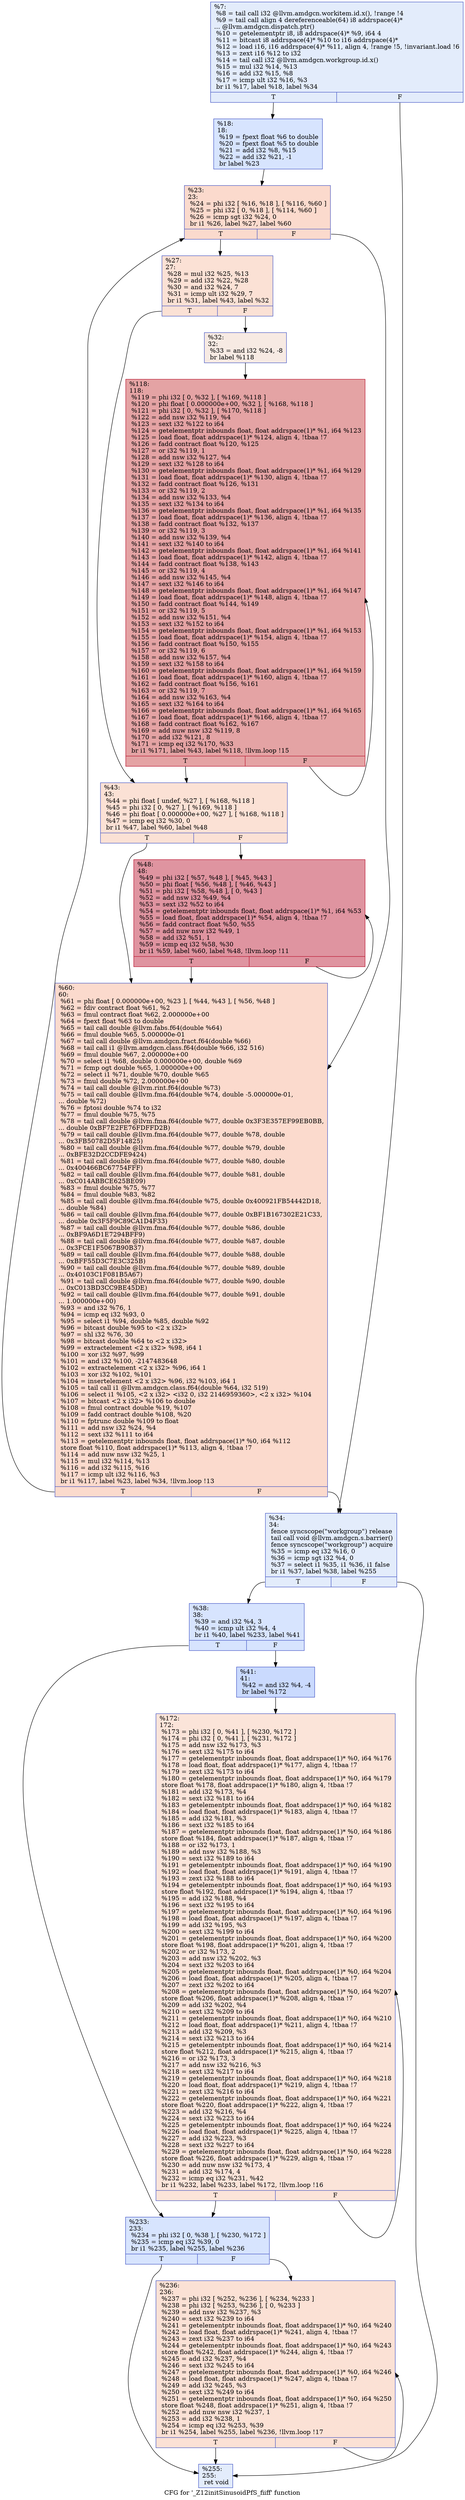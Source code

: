 digraph "CFG for '_Z12initSinusoidPfS_fiiff' function" {
	label="CFG for '_Z12initSinusoidPfS_fiiff' function";

	Node0x64cc460 [shape=record,color="#3d50c3ff", style=filled, fillcolor="#bfd3f670",label="{%7:\l  %8 = tail call i32 @llvm.amdgcn.workitem.id.x(), !range !4\l  %9 = tail call align 4 dereferenceable(64) i8 addrspace(4)*\l... @llvm.amdgcn.dispatch.ptr()\l  %10 = getelementptr i8, i8 addrspace(4)* %9, i64 4\l  %11 = bitcast i8 addrspace(4)* %10 to i16 addrspace(4)*\l  %12 = load i16, i16 addrspace(4)* %11, align 4, !range !5, !invariant.load !6\l  %13 = zext i16 %12 to i32\l  %14 = tail call i32 @llvm.amdgcn.workgroup.id.x()\l  %15 = mul i32 %14, %13\l  %16 = add i32 %15, %8\l  %17 = icmp ult i32 %16, %3\l  br i1 %17, label %18, label %34\l|{<s0>T|<s1>F}}"];
	Node0x64cc460:s0 -> Node0x64ce360;
	Node0x64cc460:s1 -> Node0x64ce3f0;
	Node0x64ce360 [shape=record,color="#3d50c3ff", style=filled, fillcolor="#a5c3fe70",label="{%18:\l18:                                               \l  %19 = fpext float %6 to double\l  %20 = fpext float %5 to double\l  %21 = add i32 %8, %15\l  %22 = add i32 %21, -1\l  br label %23\l}"];
	Node0x64ce360 -> Node0x64ce730;
	Node0x64ce730 [shape=record,color="#3d50c3ff", style=filled, fillcolor="#f7ac8e70",label="{%23:\l23:                                               \l  %24 = phi i32 [ %16, %18 ], [ %116, %60 ]\l  %25 = phi i32 [ 0, %18 ], [ %114, %60 ]\l  %26 = icmp sgt i32 %24, 0\l  br i1 %26, label %27, label %60\l|{<s0>T|<s1>F}}"];
	Node0x64ce730:s0 -> Node0x64ceb40;
	Node0x64ce730:s1 -> Node0x64ce820;
	Node0x64ceb40 [shape=record,color="#3d50c3ff", style=filled, fillcolor="#f7bca170",label="{%27:\l27:                                               \l  %28 = mul i32 %25, %13\l  %29 = add i32 %22, %28\l  %30 = and i32 %24, 7\l  %31 = icmp ult i32 %29, 7\l  br i1 %31, label %43, label %32\l|{<s0>T|<s1>F}}"];
	Node0x64ceb40:s0 -> Node0x64ceef0;
	Node0x64ceb40:s1 -> Node0x64cef40;
	Node0x64cef40 [shape=record,color="#3d50c3ff", style=filled, fillcolor="#eed0c070",label="{%32:\l32:                                               \l  %33 = and i32 %24, -8\l  br label %118\l}"];
	Node0x64cef40 -> Node0x64ce310;
	Node0x64ce3f0 [shape=record,color="#3d50c3ff", style=filled, fillcolor="#bfd3f670",label="{%34:\l34:                                               \l  fence syncscope(\"workgroup\") release\l  tail call void @llvm.amdgcn.s.barrier()\l  fence syncscope(\"workgroup\") acquire\l  %35 = icmp eq i32 %16, 0\l  %36 = icmp sgt i32 %4, 0\l  %37 = select i1 %35, i1 %36, i1 false\l  br i1 %37, label %38, label %255\l|{<s0>T|<s1>F}}"];
	Node0x64ce3f0:s0 -> Node0x64cf7d0;
	Node0x64ce3f0:s1 -> Node0x64cf860;
	Node0x64cf7d0 [shape=record,color="#3d50c3ff", style=filled, fillcolor="#a5c3fe70",label="{%38:\l38:                                               \l  %39 = and i32 %4, 3\l  %40 = icmp ult i32 %4, 4\l  br i1 %40, label %233, label %41\l|{<s0>T|<s1>F}}"];
	Node0x64cf7d0:s0 -> Node0x64cfb20;
	Node0x64cf7d0:s1 -> Node0x64cfb70;
	Node0x64cfb70 [shape=record,color="#3d50c3ff", style=filled, fillcolor="#88abfd70",label="{%41:\l41:                                               \l  %42 = and i32 %4, -4\l  br label %172\l}"];
	Node0x64cfb70 -> Node0x64cfd70;
	Node0x64ceef0 [shape=record,color="#3d50c3ff", style=filled, fillcolor="#f7bca170",label="{%43:\l43:                                               \l  %44 = phi float [ undef, %27 ], [ %168, %118 ]\l  %45 = phi i32 [ 0, %27 ], [ %169, %118 ]\l  %46 = phi float [ 0.000000e+00, %27 ], [ %168, %118 ]\l  %47 = icmp eq i32 %30, 0\l  br i1 %47, label %60, label %48\l|{<s0>T|<s1>F}}"];
	Node0x64ceef0:s0 -> Node0x64ce820;
	Node0x64ceef0:s1 -> Node0x64d0fe0;
	Node0x64d0fe0 [shape=record,color="#b70d28ff", style=filled, fillcolor="#b70d2870",label="{%48:\l48:                                               \l  %49 = phi i32 [ %57, %48 ], [ %45, %43 ]\l  %50 = phi float [ %56, %48 ], [ %46, %43 ]\l  %51 = phi i32 [ %58, %48 ], [ 0, %43 ]\l  %52 = add nsw i32 %49, %4\l  %53 = sext i32 %52 to i64\l  %54 = getelementptr inbounds float, float addrspace(1)* %1, i64 %53\l  %55 = load float, float addrspace(1)* %54, align 4, !tbaa !7\l  %56 = fadd contract float %50, %55\l  %57 = add nuw nsw i32 %49, 1\l  %58 = add i32 %51, 1\l  %59 = icmp eq i32 %58, %30\l  br i1 %59, label %60, label %48, !llvm.loop !11\l|{<s0>T|<s1>F}}"];
	Node0x64d0fe0:s0 -> Node0x64ce820;
	Node0x64d0fe0:s1 -> Node0x64d0fe0;
	Node0x64ce820 [shape=record,color="#3d50c3ff", style=filled, fillcolor="#f7ac8e70",label="{%60:\l60:                                               \l  %61 = phi float [ 0.000000e+00, %23 ], [ %44, %43 ], [ %56, %48 ]\l  %62 = fdiv contract float %61, %2\l  %63 = fmul contract float %62, 2.000000e+00\l  %64 = fpext float %63 to double\l  %65 = tail call double @llvm.fabs.f64(double %64)\l  %66 = fmul double %65, 5.000000e-01\l  %67 = tail call double @llvm.amdgcn.fract.f64(double %66)\l  %68 = tail call i1 @llvm.amdgcn.class.f64(double %66, i32 516)\l  %69 = fmul double %67, 2.000000e+00\l  %70 = select i1 %68, double 0.000000e+00, double %69\l  %71 = fcmp ogt double %65, 1.000000e+00\l  %72 = select i1 %71, double %70, double %65\l  %73 = fmul double %72, 2.000000e+00\l  %74 = tail call double @llvm.rint.f64(double %73)\l  %75 = tail call double @llvm.fma.f64(double %74, double -5.000000e-01,\l... double %72)\l  %76 = fptosi double %74 to i32\l  %77 = fmul double %75, %75\l  %78 = tail call double @llvm.fma.f64(double %77, double 0x3F3E357EF99EB0BB,\l... double 0xBF7E2FE76FDFFD2B)\l  %79 = tail call double @llvm.fma.f64(double %77, double %78, double\l... 0x3FB50782D5F14825)\l  %80 = tail call double @llvm.fma.f64(double %77, double %79, double\l... 0xBFE32D2CCDFE9424)\l  %81 = tail call double @llvm.fma.f64(double %77, double %80, double\l... 0x400466BC67754FFF)\l  %82 = tail call double @llvm.fma.f64(double %77, double %81, double\l... 0xC014ABBCE625BE09)\l  %83 = fmul double %75, %77\l  %84 = fmul double %83, %82\l  %85 = tail call double @llvm.fma.f64(double %75, double 0x400921FB54442D18,\l... double %84)\l  %86 = tail call double @llvm.fma.f64(double %77, double 0xBF1B167302E21C33,\l... double 0x3F5F9C89CA1D4F33)\l  %87 = tail call double @llvm.fma.f64(double %77, double %86, double\l... 0xBF9A6D1E7294BFF9)\l  %88 = tail call double @llvm.fma.f64(double %77, double %87, double\l... 0x3FCE1F5067B90B37)\l  %89 = tail call double @llvm.fma.f64(double %77, double %88, double\l... 0xBFF55D3C7E3C325B)\l  %90 = tail call double @llvm.fma.f64(double %77, double %89, double\l... 0x40103C1F081B5A67)\l  %91 = tail call double @llvm.fma.f64(double %77, double %90, double\l... 0xC013BD3CC9BE45DE)\l  %92 = tail call double @llvm.fma.f64(double %77, double %91, double\l... 1.000000e+00)\l  %93 = and i32 %76, 1\l  %94 = icmp eq i32 %93, 0\l  %95 = select i1 %94, double %85, double %92\l  %96 = bitcast double %95 to \<2 x i32\>\l  %97 = shl i32 %76, 30\l  %98 = bitcast double %64 to \<2 x i32\>\l  %99 = extractelement \<2 x i32\> %98, i64 1\l  %100 = xor i32 %97, %99\l  %101 = and i32 %100, -2147483648\l  %102 = extractelement \<2 x i32\> %96, i64 1\l  %103 = xor i32 %102, %101\l  %104 = insertelement \<2 x i32\> %96, i32 %103, i64 1\l  %105 = tail call i1 @llvm.amdgcn.class.f64(double %64, i32 519)\l  %106 = select i1 %105, \<2 x i32\> \<i32 0, i32 2146959360\>, \<2 x i32\> %104\l  %107 = bitcast \<2 x i32\> %106 to double\l  %108 = fmul contract double %19, %107\l  %109 = fadd contract double %108, %20\l  %110 = fptrunc double %109 to float\l  %111 = add nsw i32 %24, %4\l  %112 = sext i32 %111 to i64\l  %113 = getelementptr inbounds float, float addrspace(1)* %0, i64 %112\l  store float %110, float addrspace(1)* %113, align 4, !tbaa !7\l  %114 = add nuw nsw i32 %25, 1\l  %115 = mul i32 %114, %13\l  %116 = add i32 %115, %16\l  %117 = icmp ult i32 %116, %3\l  br i1 %117, label %23, label %34, !llvm.loop !13\l|{<s0>T|<s1>F}}"];
	Node0x64ce820:s0 -> Node0x64ce730;
	Node0x64ce820:s1 -> Node0x64ce3f0;
	Node0x64ce310 [shape=record,color="#b70d28ff", style=filled, fillcolor="#c32e3170",label="{%118:\l118:                                              \l  %119 = phi i32 [ 0, %32 ], [ %169, %118 ]\l  %120 = phi float [ 0.000000e+00, %32 ], [ %168, %118 ]\l  %121 = phi i32 [ 0, %32 ], [ %170, %118 ]\l  %122 = add nsw i32 %119, %4\l  %123 = sext i32 %122 to i64\l  %124 = getelementptr inbounds float, float addrspace(1)* %1, i64 %123\l  %125 = load float, float addrspace(1)* %124, align 4, !tbaa !7\l  %126 = fadd contract float %120, %125\l  %127 = or i32 %119, 1\l  %128 = add nsw i32 %127, %4\l  %129 = sext i32 %128 to i64\l  %130 = getelementptr inbounds float, float addrspace(1)* %1, i64 %129\l  %131 = load float, float addrspace(1)* %130, align 4, !tbaa !7\l  %132 = fadd contract float %126, %131\l  %133 = or i32 %119, 2\l  %134 = add nsw i32 %133, %4\l  %135 = sext i32 %134 to i64\l  %136 = getelementptr inbounds float, float addrspace(1)* %1, i64 %135\l  %137 = load float, float addrspace(1)* %136, align 4, !tbaa !7\l  %138 = fadd contract float %132, %137\l  %139 = or i32 %119, 3\l  %140 = add nsw i32 %139, %4\l  %141 = sext i32 %140 to i64\l  %142 = getelementptr inbounds float, float addrspace(1)* %1, i64 %141\l  %143 = load float, float addrspace(1)* %142, align 4, !tbaa !7\l  %144 = fadd contract float %138, %143\l  %145 = or i32 %119, 4\l  %146 = add nsw i32 %145, %4\l  %147 = sext i32 %146 to i64\l  %148 = getelementptr inbounds float, float addrspace(1)* %1, i64 %147\l  %149 = load float, float addrspace(1)* %148, align 4, !tbaa !7\l  %150 = fadd contract float %144, %149\l  %151 = or i32 %119, 5\l  %152 = add nsw i32 %151, %4\l  %153 = sext i32 %152 to i64\l  %154 = getelementptr inbounds float, float addrspace(1)* %1, i64 %153\l  %155 = load float, float addrspace(1)* %154, align 4, !tbaa !7\l  %156 = fadd contract float %150, %155\l  %157 = or i32 %119, 6\l  %158 = add nsw i32 %157, %4\l  %159 = sext i32 %158 to i64\l  %160 = getelementptr inbounds float, float addrspace(1)* %1, i64 %159\l  %161 = load float, float addrspace(1)* %160, align 4, !tbaa !7\l  %162 = fadd contract float %156, %161\l  %163 = or i32 %119, 7\l  %164 = add nsw i32 %163, %4\l  %165 = sext i32 %164 to i64\l  %166 = getelementptr inbounds float, float addrspace(1)* %1, i64 %165\l  %167 = load float, float addrspace(1)* %166, align 4, !tbaa !7\l  %168 = fadd contract float %162, %167\l  %169 = add nuw nsw i32 %119, 8\l  %170 = add i32 %121, 8\l  %171 = icmp eq i32 %170, %33\l  br i1 %171, label %43, label %118, !llvm.loop !15\l|{<s0>T|<s1>F}}"];
	Node0x64ce310:s0 -> Node0x64ceef0;
	Node0x64ce310:s1 -> Node0x64ce310;
	Node0x64cfd70 [shape=record,color="#3d50c3ff", style=filled, fillcolor="#f5c1a970",label="{%172:\l172:                                              \l  %173 = phi i32 [ 0, %41 ], [ %230, %172 ]\l  %174 = phi i32 [ 0, %41 ], [ %231, %172 ]\l  %175 = add nsw i32 %173, %3\l  %176 = sext i32 %175 to i64\l  %177 = getelementptr inbounds float, float addrspace(1)* %0, i64 %176\l  %178 = load float, float addrspace(1)* %177, align 4, !tbaa !7\l  %179 = zext i32 %173 to i64\l  %180 = getelementptr inbounds float, float addrspace(1)* %0, i64 %179\l  store float %178, float addrspace(1)* %180, align 4, !tbaa !7\l  %181 = add i32 %173, %4\l  %182 = sext i32 %181 to i64\l  %183 = getelementptr inbounds float, float addrspace(1)* %0, i64 %182\l  %184 = load float, float addrspace(1)* %183, align 4, !tbaa !7\l  %185 = add i32 %181, %3\l  %186 = sext i32 %185 to i64\l  %187 = getelementptr inbounds float, float addrspace(1)* %0, i64 %186\l  store float %184, float addrspace(1)* %187, align 4, !tbaa !7\l  %188 = or i32 %173, 1\l  %189 = add nsw i32 %188, %3\l  %190 = sext i32 %189 to i64\l  %191 = getelementptr inbounds float, float addrspace(1)* %0, i64 %190\l  %192 = load float, float addrspace(1)* %191, align 4, !tbaa !7\l  %193 = zext i32 %188 to i64\l  %194 = getelementptr inbounds float, float addrspace(1)* %0, i64 %193\l  store float %192, float addrspace(1)* %194, align 4, !tbaa !7\l  %195 = add i32 %188, %4\l  %196 = sext i32 %195 to i64\l  %197 = getelementptr inbounds float, float addrspace(1)* %0, i64 %196\l  %198 = load float, float addrspace(1)* %197, align 4, !tbaa !7\l  %199 = add i32 %195, %3\l  %200 = sext i32 %199 to i64\l  %201 = getelementptr inbounds float, float addrspace(1)* %0, i64 %200\l  store float %198, float addrspace(1)* %201, align 4, !tbaa !7\l  %202 = or i32 %173, 2\l  %203 = add nsw i32 %202, %3\l  %204 = sext i32 %203 to i64\l  %205 = getelementptr inbounds float, float addrspace(1)* %0, i64 %204\l  %206 = load float, float addrspace(1)* %205, align 4, !tbaa !7\l  %207 = zext i32 %202 to i64\l  %208 = getelementptr inbounds float, float addrspace(1)* %0, i64 %207\l  store float %206, float addrspace(1)* %208, align 4, !tbaa !7\l  %209 = add i32 %202, %4\l  %210 = sext i32 %209 to i64\l  %211 = getelementptr inbounds float, float addrspace(1)* %0, i64 %210\l  %212 = load float, float addrspace(1)* %211, align 4, !tbaa !7\l  %213 = add i32 %209, %3\l  %214 = sext i32 %213 to i64\l  %215 = getelementptr inbounds float, float addrspace(1)* %0, i64 %214\l  store float %212, float addrspace(1)* %215, align 4, !tbaa !7\l  %216 = or i32 %173, 3\l  %217 = add nsw i32 %216, %3\l  %218 = sext i32 %217 to i64\l  %219 = getelementptr inbounds float, float addrspace(1)* %0, i64 %218\l  %220 = load float, float addrspace(1)* %219, align 4, !tbaa !7\l  %221 = zext i32 %216 to i64\l  %222 = getelementptr inbounds float, float addrspace(1)* %0, i64 %221\l  store float %220, float addrspace(1)* %222, align 4, !tbaa !7\l  %223 = add i32 %216, %4\l  %224 = sext i32 %223 to i64\l  %225 = getelementptr inbounds float, float addrspace(1)* %0, i64 %224\l  %226 = load float, float addrspace(1)* %225, align 4, !tbaa !7\l  %227 = add i32 %223, %3\l  %228 = sext i32 %227 to i64\l  %229 = getelementptr inbounds float, float addrspace(1)* %0, i64 %228\l  store float %226, float addrspace(1)* %229, align 4, !tbaa !7\l  %230 = add nuw nsw i32 %173, 4\l  %231 = add i32 %174, 4\l  %232 = icmp eq i32 %231, %42\l  br i1 %232, label %233, label %172, !llvm.loop !16\l|{<s0>T|<s1>F}}"];
	Node0x64cfd70:s0 -> Node0x64cfb20;
	Node0x64cfd70:s1 -> Node0x64cfd70;
	Node0x64cfb20 [shape=record,color="#3d50c3ff", style=filled, fillcolor="#a5c3fe70",label="{%233:\l233:                                              \l  %234 = phi i32 [ 0, %38 ], [ %230, %172 ]\l  %235 = icmp eq i32 %39, 0\l  br i1 %235, label %255, label %236\l|{<s0>T|<s1>F}}"];
	Node0x64cfb20:s0 -> Node0x64cf860;
	Node0x64cfb20:s1 -> Node0x64dad30;
	Node0x64dad30 [shape=record,color="#3d50c3ff", style=filled, fillcolor="#f7bca170",label="{%236:\l236:                                              \l  %237 = phi i32 [ %252, %236 ], [ %234, %233 ]\l  %238 = phi i32 [ %253, %236 ], [ 0, %233 ]\l  %239 = add nsw i32 %237, %3\l  %240 = sext i32 %239 to i64\l  %241 = getelementptr inbounds float, float addrspace(1)* %0, i64 %240\l  %242 = load float, float addrspace(1)* %241, align 4, !tbaa !7\l  %243 = zext i32 %237 to i64\l  %244 = getelementptr inbounds float, float addrspace(1)* %0, i64 %243\l  store float %242, float addrspace(1)* %244, align 4, !tbaa !7\l  %245 = add i32 %237, %4\l  %246 = sext i32 %245 to i64\l  %247 = getelementptr inbounds float, float addrspace(1)* %0, i64 %246\l  %248 = load float, float addrspace(1)* %247, align 4, !tbaa !7\l  %249 = add i32 %245, %3\l  %250 = sext i32 %249 to i64\l  %251 = getelementptr inbounds float, float addrspace(1)* %0, i64 %250\l  store float %248, float addrspace(1)* %251, align 4, !tbaa !7\l  %252 = add nuw nsw i32 %237, 1\l  %253 = add i32 %238, 1\l  %254 = icmp eq i32 %253, %39\l  br i1 %254, label %255, label %236, !llvm.loop !17\l|{<s0>T|<s1>F}}"];
	Node0x64dad30:s0 -> Node0x64cf860;
	Node0x64dad30:s1 -> Node0x64dad30;
	Node0x64cf860 [shape=record,color="#3d50c3ff", style=filled, fillcolor="#bfd3f670",label="{%255:\l255:                                              \l  ret void\l}"];
}
